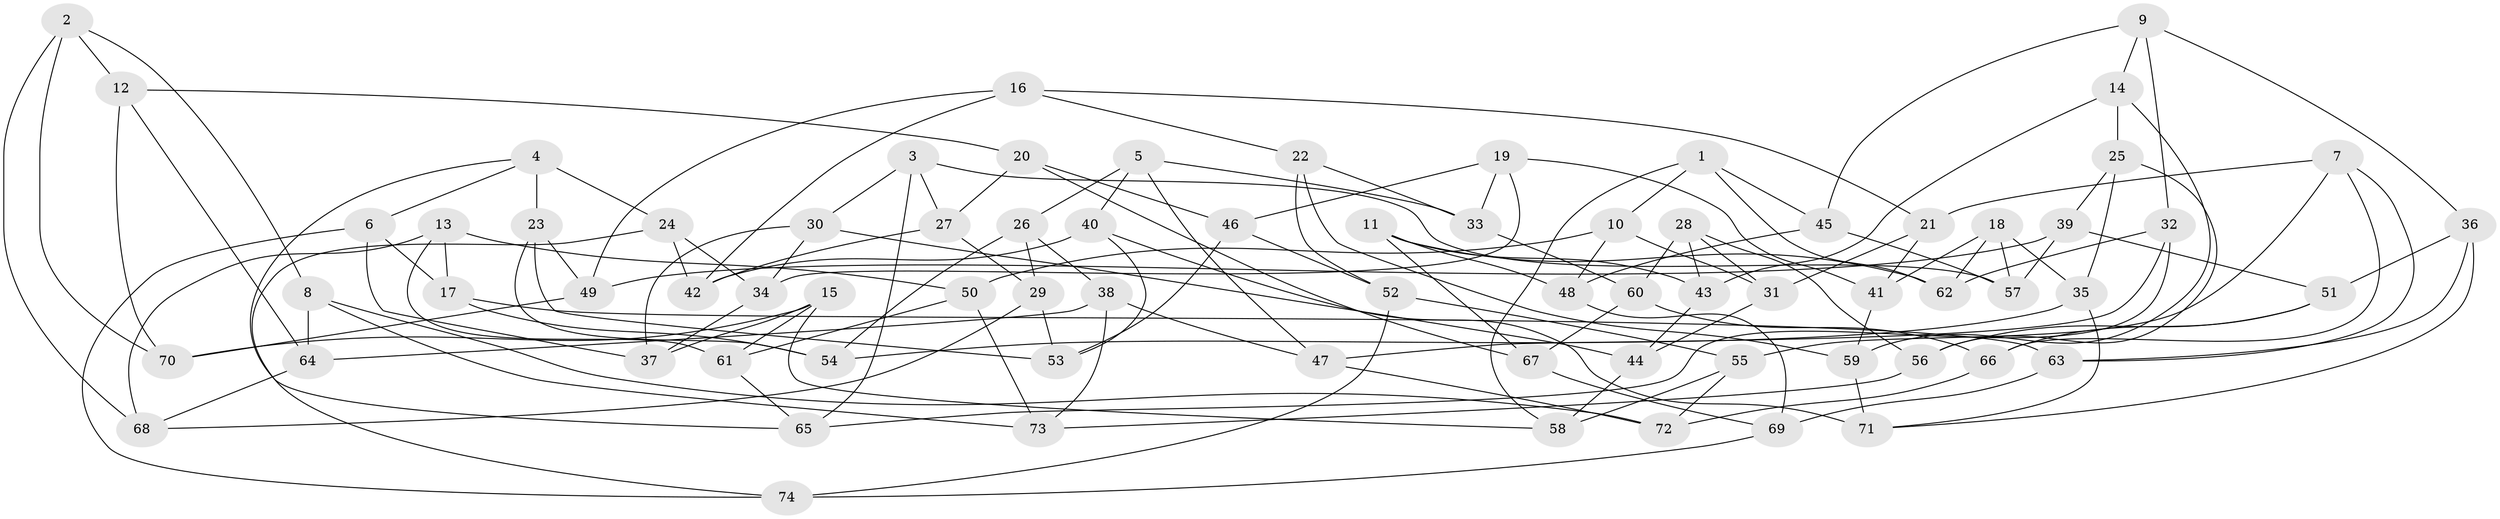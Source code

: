 // Generated by graph-tools (version 1.1) at 2025/11/02/27/25 16:11:45]
// undirected, 74 vertices, 148 edges
graph export_dot {
graph [start="1"]
  node [color=gray90,style=filled];
  1;
  2;
  3;
  4;
  5;
  6;
  7;
  8;
  9;
  10;
  11;
  12;
  13;
  14;
  15;
  16;
  17;
  18;
  19;
  20;
  21;
  22;
  23;
  24;
  25;
  26;
  27;
  28;
  29;
  30;
  31;
  32;
  33;
  34;
  35;
  36;
  37;
  38;
  39;
  40;
  41;
  42;
  43;
  44;
  45;
  46;
  47;
  48;
  49;
  50;
  51;
  52;
  53;
  54;
  55;
  56;
  57;
  58;
  59;
  60;
  61;
  62;
  63;
  64;
  65;
  66;
  67;
  68;
  69;
  70;
  71;
  72;
  73;
  74;
  1 -- 10;
  1 -- 62;
  1 -- 58;
  1 -- 45;
  2 -- 12;
  2 -- 8;
  2 -- 70;
  2 -- 68;
  3 -- 30;
  3 -- 27;
  3 -- 65;
  3 -- 57;
  4 -- 65;
  4 -- 6;
  4 -- 23;
  4 -- 24;
  5 -- 26;
  5 -- 33;
  5 -- 40;
  5 -- 47;
  6 -- 37;
  6 -- 17;
  6 -- 74;
  7 -- 66;
  7 -- 55;
  7 -- 21;
  7 -- 63;
  8 -- 64;
  8 -- 73;
  8 -- 72;
  9 -- 32;
  9 -- 45;
  9 -- 36;
  9 -- 14;
  10 -- 31;
  10 -- 48;
  10 -- 50;
  11 -- 62;
  11 -- 43;
  11 -- 67;
  11 -- 48;
  12 -- 64;
  12 -- 20;
  12 -- 70;
  13 -- 50;
  13 -- 68;
  13 -- 17;
  13 -- 61;
  14 -- 25;
  14 -- 59;
  14 -- 43;
  15 -- 70;
  15 -- 37;
  15 -- 61;
  15 -- 58;
  16 -- 22;
  16 -- 49;
  16 -- 21;
  16 -- 42;
  17 -- 63;
  17 -- 54;
  18 -- 35;
  18 -- 62;
  18 -- 57;
  18 -- 41;
  19 -- 46;
  19 -- 33;
  19 -- 41;
  19 -- 34;
  20 -- 46;
  20 -- 67;
  20 -- 27;
  21 -- 31;
  21 -- 41;
  22 -- 52;
  22 -- 59;
  22 -- 33;
  23 -- 53;
  23 -- 54;
  23 -- 49;
  24 -- 74;
  24 -- 34;
  24 -- 42;
  25 -- 35;
  25 -- 56;
  25 -- 39;
  26 -- 54;
  26 -- 38;
  26 -- 29;
  27 -- 42;
  27 -- 29;
  28 -- 31;
  28 -- 56;
  28 -- 43;
  28 -- 60;
  29 -- 53;
  29 -- 68;
  30 -- 44;
  30 -- 34;
  30 -- 37;
  31 -- 44;
  32 -- 65;
  32 -- 47;
  32 -- 62;
  33 -- 60;
  34 -- 37;
  35 -- 54;
  35 -- 71;
  36 -- 71;
  36 -- 51;
  36 -- 63;
  38 -- 47;
  38 -- 73;
  38 -- 64;
  39 -- 49;
  39 -- 51;
  39 -- 57;
  40 -- 42;
  40 -- 71;
  40 -- 53;
  41 -- 59;
  43 -- 44;
  44 -- 58;
  45 -- 57;
  45 -- 48;
  46 -- 53;
  46 -- 52;
  47 -- 72;
  48 -- 69;
  49 -- 70;
  50 -- 73;
  50 -- 61;
  51 -- 56;
  51 -- 66;
  52 -- 55;
  52 -- 74;
  55 -- 58;
  55 -- 72;
  56 -- 73;
  59 -- 71;
  60 -- 66;
  60 -- 67;
  61 -- 65;
  63 -- 69;
  64 -- 68;
  66 -- 72;
  67 -- 69;
  69 -- 74;
}
